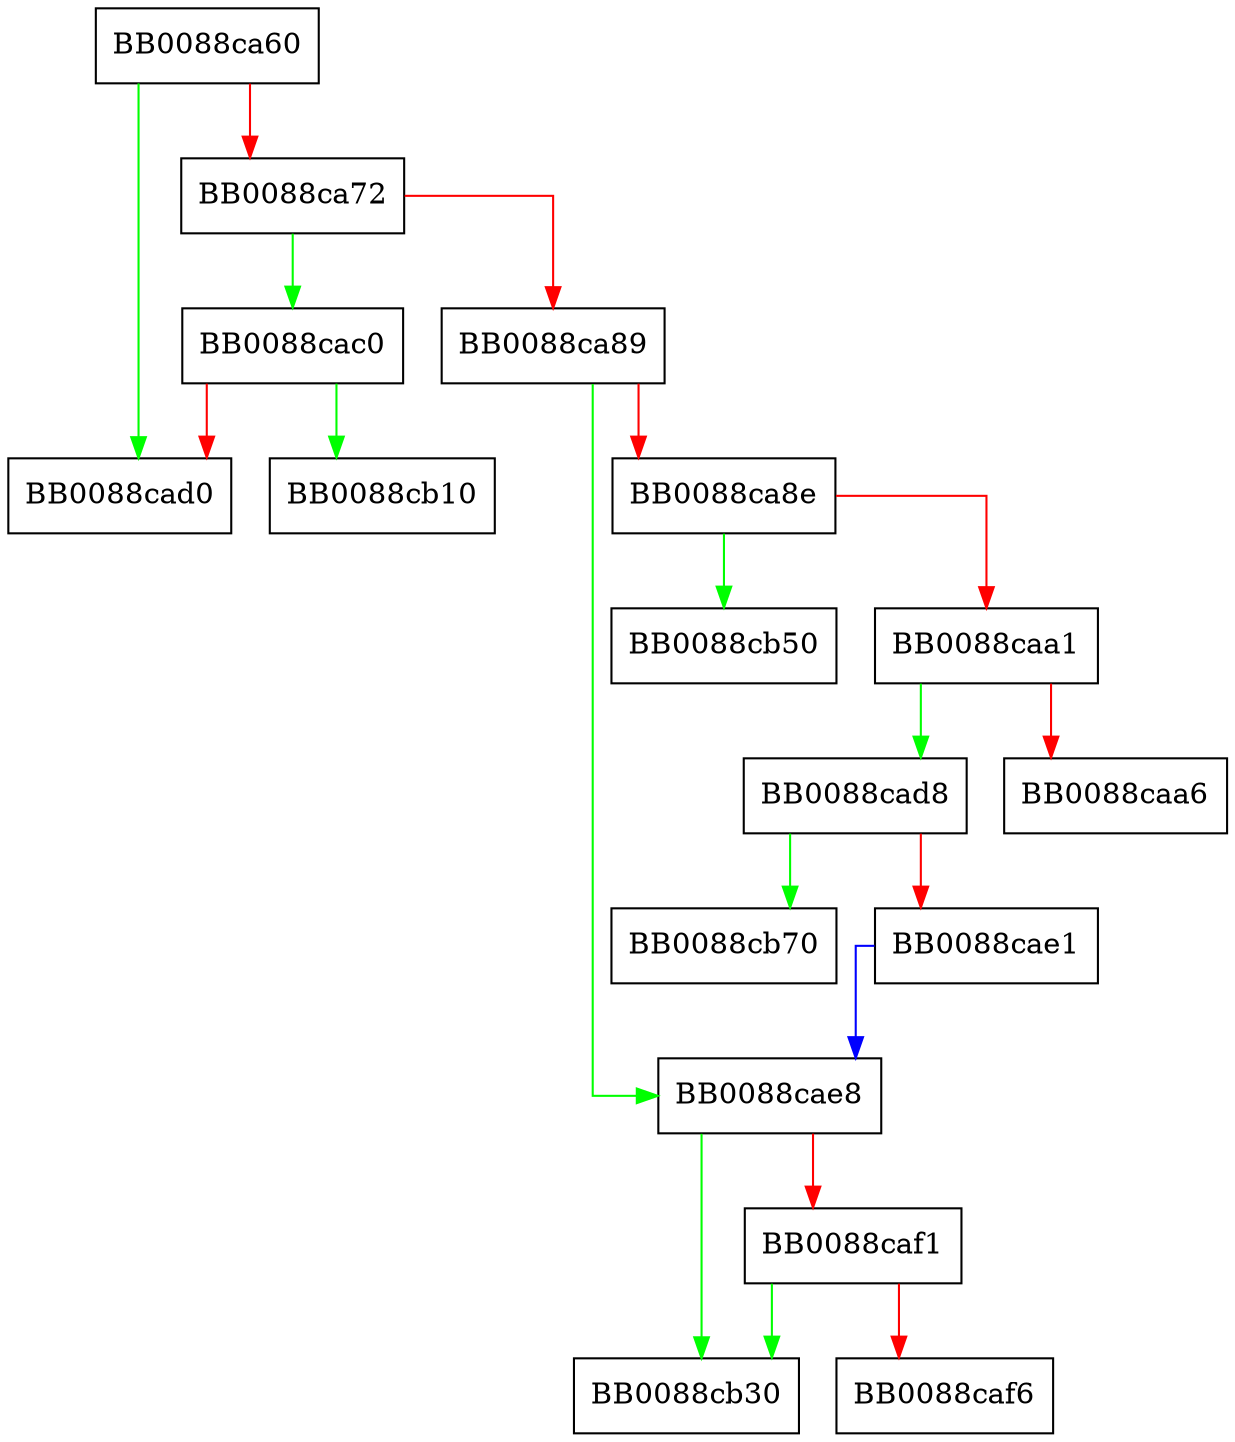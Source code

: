 digraph mempcpy {
  node [shape="box"];
  graph [splines=ortho];
  BB0088ca60 -> BB0088cad0 [color="green"];
  BB0088ca60 -> BB0088ca72 [color="red"];
  BB0088ca72 -> BB0088cac0 [color="green"];
  BB0088ca72 -> BB0088ca89 [color="red"];
  BB0088ca89 -> BB0088cae8 [color="green"];
  BB0088ca89 -> BB0088ca8e [color="red"];
  BB0088ca8e -> BB0088cb50 [color="green"];
  BB0088ca8e -> BB0088caa1 [color="red"];
  BB0088caa1 -> BB0088cad8 [color="green"];
  BB0088caa1 -> BB0088caa6 [color="red"];
  BB0088cac0 -> BB0088cb10 [color="green"];
  BB0088cac0 -> BB0088cad0 [color="red"];
  BB0088cad8 -> BB0088cb70 [color="green"];
  BB0088cad8 -> BB0088cae1 [color="red"];
  BB0088cae1 -> BB0088cae8 [color="blue"];
  BB0088cae8 -> BB0088cb30 [color="green"];
  BB0088cae8 -> BB0088caf1 [color="red"];
  BB0088caf1 -> BB0088cb30 [color="green"];
  BB0088caf1 -> BB0088caf6 [color="red"];
}